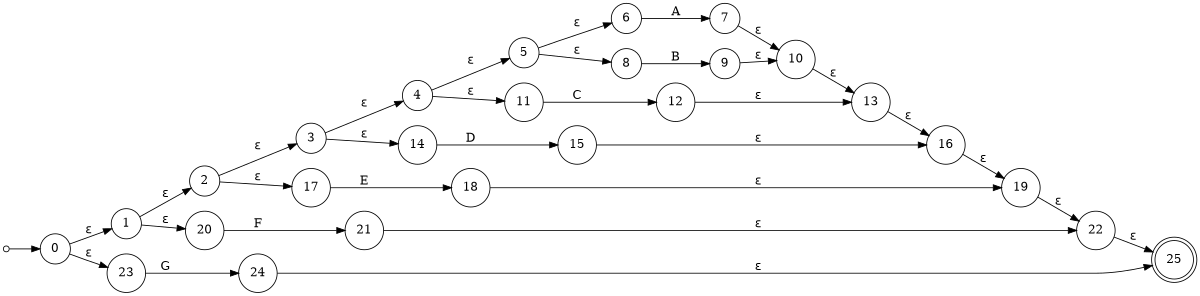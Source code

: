 digraph {
	rankdir=LR size="8,5"
	node [shape=doublecircle]
	25
	node [shape=circle]
	start [label="" height=0.1 width=0.1]
	start -> 0 [label=""]
	0 -> 1 [label="ε"]
	0 -> 23 [label="ε"]
	1 -> 2 [label="ε"]
	1 -> 20 [label="ε"]
	2 -> 3 [label="ε"]
	2 -> 17 [label="ε"]
	3 -> 4 [label="ε"]
	3 -> 14 [label="ε"]
	4 -> 5 [label="ε"]
	4 -> 11 [label="ε"]
	5 -> 6 [label="ε"]
	5 -> 8 [label="ε"]
	6 -> 7 [label=A]
	8 -> 9 [label=B]
	7 -> 10 [label="ε"]
	9 -> 10 [label="ε"]
	11 -> 12 [label=C]
	10 -> 13 [label="ε"]
	12 -> 13 [label="ε"]
	14 -> 15 [label=D]
	13 -> 16 [label="ε"]
	15 -> 16 [label="ε"]
	17 -> 18 [label=E]
	16 -> 19 [label="ε"]
	18 -> 19 [label="ε"]
	20 -> 21 [label=F]
	19 -> 22 [label="ε"]
	21 -> 22 [label="ε"]
	23 -> 24 [label=G]
	22 -> 25 [label="ε"]
	24 -> 25 [label="ε"]
}
